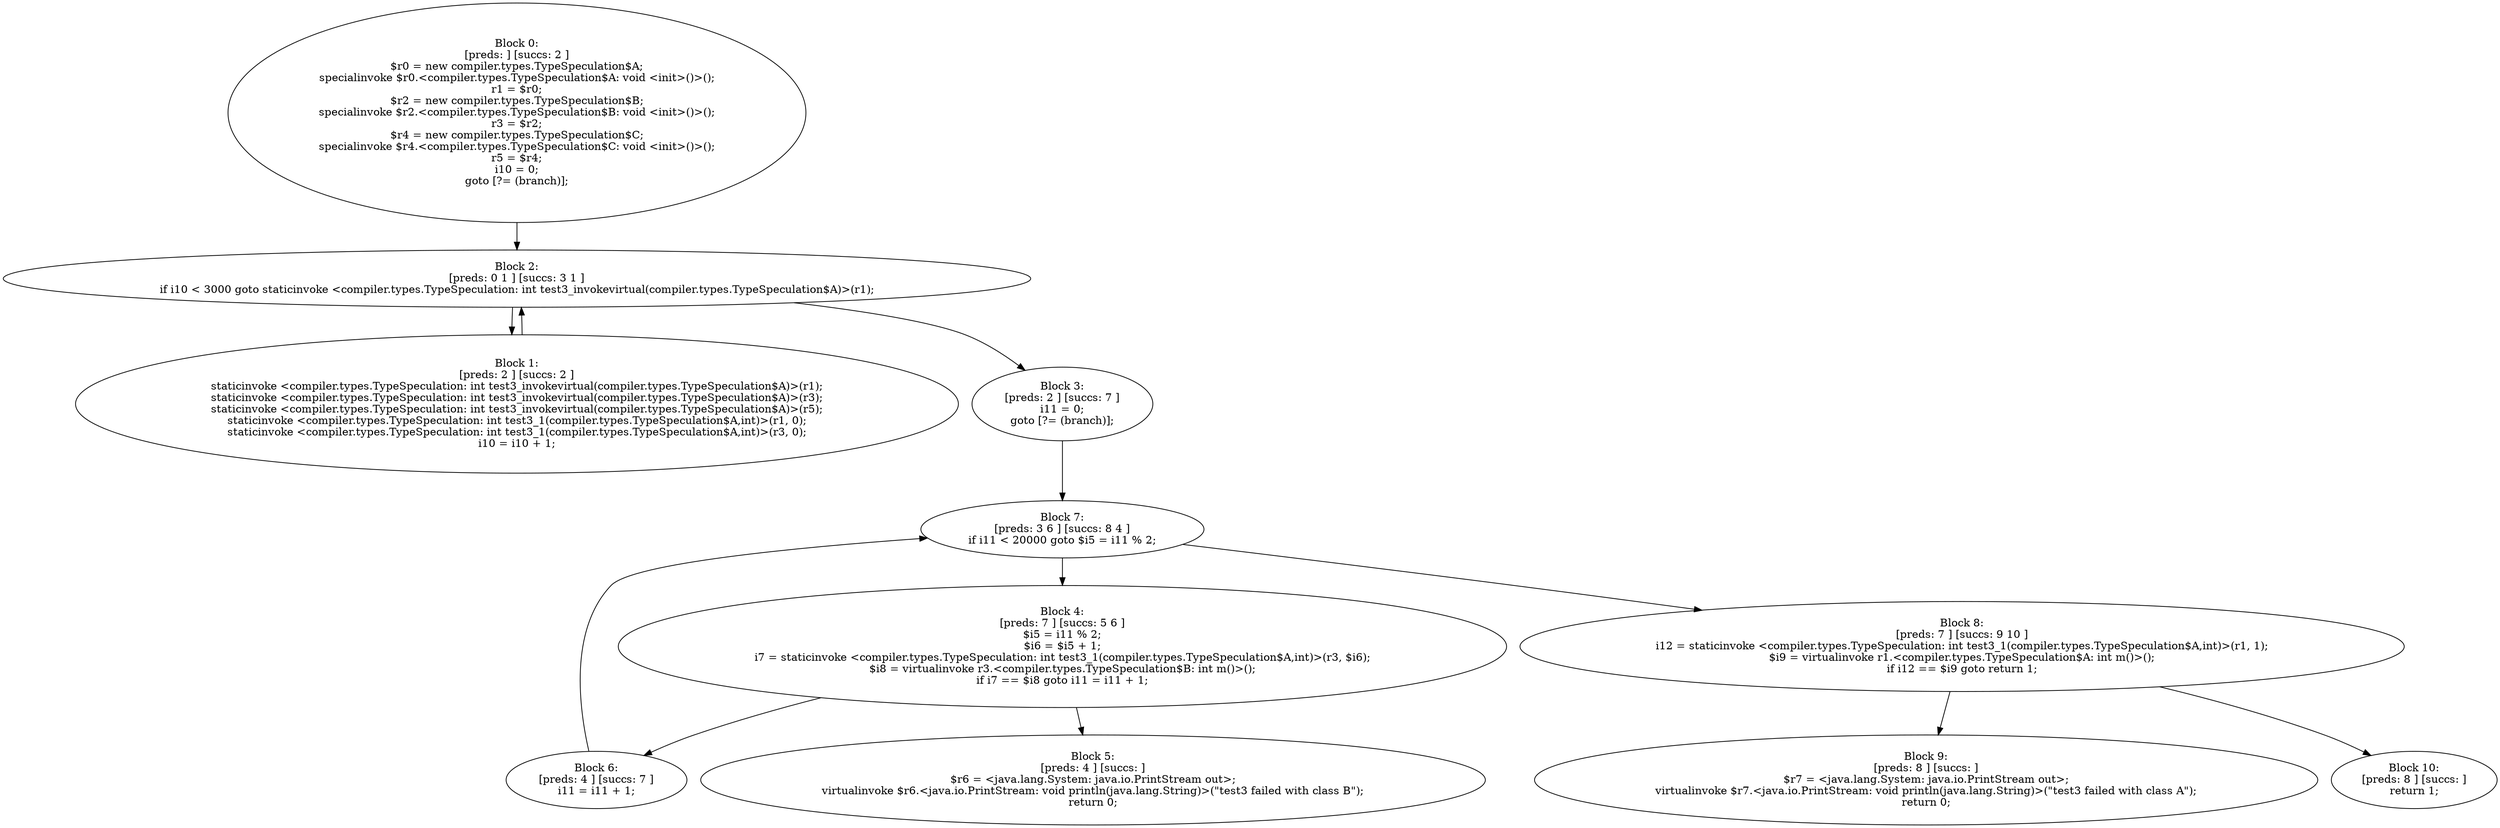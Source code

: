 digraph "unitGraph" {
    "Block 0:
[preds: ] [succs: 2 ]
$r0 = new compiler.types.TypeSpeculation$A;
specialinvoke $r0.<compiler.types.TypeSpeculation$A: void <init>()>();
r1 = $r0;
$r2 = new compiler.types.TypeSpeculation$B;
specialinvoke $r2.<compiler.types.TypeSpeculation$B: void <init>()>();
r3 = $r2;
$r4 = new compiler.types.TypeSpeculation$C;
specialinvoke $r4.<compiler.types.TypeSpeculation$C: void <init>()>();
r5 = $r4;
i10 = 0;
goto [?= (branch)];
"
    "Block 1:
[preds: 2 ] [succs: 2 ]
staticinvoke <compiler.types.TypeSpeculation: int test3_invokevirtual(compiler.types.TypeSpeculation$A)>(r1);
staticinvoke <compiler.types.TypeSpeculation: int test3_invokevirtual(compiler.types.TypeSpeculation$A)>(r3);
staticinvoke <compiler.types.TypeSpeculation: int test3_invokevirtual(compiler.types.TypeSpeculation$A)>(r5);
staticinvoke <compiler.types.TypeSpeculation: int test3_1(compiler.types.TypeSpeculation$A,int)>(r1, 0);
staticinvoke <compiler.types.TypeSpeculation: int test3_1(compiler.types.TypeSpeculation$A,int)>(r3, 0);
i10 = i10 + 1;
"
    "Block 2:
[preds: 0 1 ] [succs: 3 1 ]
if i10 < 3000 goto staticinvoke <compiler.types.TypeSpeculation: int test3_invokevirtual(compiler.types.TypeSpeculation$A)>(r1);
"
    "Block 3:
[preds: 2 ] [succs: 7 ]
i11 = 0;
goto [?= (branch)];
"
    "Block 4:
[preds: 7 ] [succs: 5 6 ]
$i5 = i11 % 2;
$i6 = $i5 + 1;
i7 = staticinvoke <compiler.types.TypeSpeculation: int test3_1(compiler.types.TypeSpeculation$A,int)>(r3, $i6);
$i8 = virtualinvoke r3.<compiler.types.TypeSpeculation$B: int m()>();
if i7 == $i8 goto i11 = i11 + 1;
"
    "Block 5:
[preds: 4 ] [succs: ]
$r6 = <java.lang.System: java.io.PrintStream out>;
virtualinvoke $r6.<java.io.PrintStream: void println(java.lang.String)>(\"test3 failed with class B\");
return 0;
"
    "Block 6:
[preds: 4 ] [succs: 7 ]
i11 = i11 + 1;
"
    "Block 7:
[preds: 3 6 ] [succs: 8 4 ]
if i11 < 20000 goto $i5 = i11 % 2;
"
    "Block 8:
[preds: 7 ] [succs: 9 10 ]
i12 = staticinvoke <compiler.types.TypeSpeculation: int test3_1(compiler.types.TypeSpeculation$A,int)>(r1, 1);
$i9 = virtualinvoke r1.<compiler.types.TypeSpeculation$A: int m()>();
if i12 == $i9 goto return 1;
"
    "Block 9:
[preds: 8 ] [succs: ]
$r7 = <java.lang.System: java.io.PrintStream out>;
virtualinvoke $r7.<java.io.PrintStream: void println(java.lang.String)>(\"test3 failed with class A\");
return 0;
"
    "Block 10:
[preds: 8 ] [succs: ]
return 1;
"
    "Block 0:
[preds: ] [succs: 2 ]
$r0 = new compiler.types.TypeSpeculation$A;
specialinvoke $r0.<compiler.types.TypeSpeculation$A: void <init>()>();
r1 = $r0;
$r2 = new compiler.types.TypeSpeculation$B;
specialinvoke $r2.<compiler.types.TypeSpeculation$B: void <init>()>();
r3 = $r2;
$r4 = new compiler.types.TypeSpeculation$C;
specialinvoke $r4.<compiler.types.TypeSpeculation$C: void <init>()>();
r5 = $r4;
i10 = 0;
goto [?= (branch)];
"->"Block 2:
[preds: 0 1 ] [succs: 3 1 ]
if i10 < 3000 goto staticinvoke <compiler.types.TypeSpeculation: int test3_invokevirtual(compiler.types.TypeSpeculation$A)>(r1);
";
    "Block 1:
[preds: 2 ] [succs: 2 ]
staticinvoke <compiler.types.TypeSpeculation: int test3_invokevirtual(compiler.types.TypeSpeculation$A)>(r1);
staticinvoke <compiler.types.TypeSpeculation: int test3_invokevirtual(compiler.types.TypeSpeculation$A)>(r3);
staticinvoke <compiler.types.TypeSpeculation: int test3_invokevirtual(compiler.types.TypeSpeculation$A)>(r5);
staticinvoke <compiler.types.TypeSpeculation: int test3_1(compiler.types.TypeSpeculation$A,int)>(r1, 0);
staticinvoke <compiler.types.TypeSpeculation: int test3_1(compiler.types.TypeSpeculation$A,int)>(r3, 0);
i10 = i10 + 1;
"->"Block 2:
[preds: 0 1 ] [succs: 3 1 ]
if i10 < 3000 goto staticinvoke <compiler.types.TypeSpeculation: int test3_invokevirtual(compiler.types.TypeSpeculation$A)>(r1);
";
    "Block 2:
[preds: 0 1 ] [succs: 3 1 ]
if i10 < 3000 goto staticinvoke <compiler.types.TypeSpeculation: int test3_invokevirtual(compiler.types.TypeSpeculation$A)>(r1);
"->"Block 3:
[preds: 2 ] [succs: 7 ]
i11 = 0;
goto [?= (branch)];
";
    "Block 2:
[preds: 0 1 ] [succs: 3 1 ]
if i10 < 3000 goto staticinvoke <compiler.types.TypeSpeculation: int test3_invokevirtual(compiler.types.TypeSpeculation$A)>(r1);
"->"Block 1:
[preds: 2 ] [succs: 2 ]
staticinvoke <compiler.types.TypeSpeculation: int test3_invokevirtual(compiler.types.TypeSpeculation$A)>(r1);
staticinvoke <compiler.types.TypeSpeculation: int test3_invokevirtual(compiler.types.TypeSpeculation$A)>(r3);
staticinvoke <compiler.types.TypeSpeculation: int test3_invokevirtual(compiler.types.TypeSpeculation$A)>(r5);
staticinvoke <compiler.types.TypeSpeculation: int test3_1(compiler.types.TypeSpeculation$A,int)>(r1, 0);
staticinvoke <compiler.types.TypeSpeculation: int test3_1(compiler.types.TypeSpeculation$A,int)>(r3, 0);
i10 = i10 + 1;
";
    "Block 3:
[preds: 2 ] [succs: 7 ]
i11 = 0;
goto [?= (branch)];
"->"Block 7:
[preds: 3 6 ] [succs: 8 4 ]
if i11 < 20000 goto $i5 = i11 % 2;
";
    "Block 4:
[preds: 7 ] [succs: 5 6 ]
$i5 = i11 % 2;
$i6 = $i5 + 1;
i7 = staticinvoke <compiler.types.TypeSpeculation: int test3_1(compiler.types.TypeSpeculation$A,int)>(r3, $i6);
$i8 = virtualinvoke r3.<compiler.types.TypeSpeculation$B: int m()>();
if i7 == $i8 goto i11 = i11 + 1;
"->"Block 5:
[preds: 4 ] [succs: ]
$r6 = <java.lang.System: java.io.PrintStream out>;
virtualinvoke $r6.<java.io.PrintStream: void println(java.lang.String)>(\"test3 failed with class B\");
return 0;
";
    "Block 4:
[preds: 7 ] [succs: 5 6 ]
$i5 = i11 % 2;
$i6 = $i5 + 1;
i7 = staticinvoke <compiler.types.TypeSpeculation: int test3_1(compiler.types.TypeSpeculation$A,int)>(r3, $i6);
$i8 = virtualinvoke r3.<compiler.types.TypeSpeculation$B: int m()>();
if i7 == $i8 goto i11 = i11 + 1;
"->"Block 6:
[preds: 4 ] [succs: 7 ]
i11 = i11 + 1;
";
    "Block 6:
[preds: 4 ] [succs: 7 ]
i11 = i11 + 1;
"->"Block 7:
[preds: 3 6 ] [succs: 8 4 ]
if i11 < 20000 goto $i5 = i11 % 2;
";
    "Block 7:
[preds: 3 6 ] [succs: 8 4 ]
if i11 < 20000 goto $i5 = i11 % 2;
"->"Block 8:
[preds: 7 ] [succs: 9 10 ]
i12 = staticinvoke <compiler.types.TypeSpeculation: int test3_1(compiler.types.TypeSpeculation$A,int)>(r1, 1);
$i9 = virtualinvoke r1.<compiler.types.TypeSpeculation$A: int m()>();
if i12 == $i9 goto return 1;
";
    "Block 7:
[preds: 3 6 ] [succs: 8 4 ]
if i11 < 20000 goto $i5 = i11 % 2;
"->"Block 4:
[preds: 7 ] [succs: 5 6 ]
$i5 = i11 % 2;
$i6 = $i5 + 1;
i7 = staticinvoke <compiler.types.TypeSpeculation: int test3_1(compiler.types.TypeSpeculation$A,int)>(r3, $i6);
$i8 = virtualinvoke r3.<compiler.types.TypeSpeculation$B: int m()>();
if i7 == $i8 goto i11 = i11 + 1;
";
    "Block 8:
[preds: 7 ] [succs: 9 10 ]
i12 = staticinvoke <compiler.types.TypeSpeculation: int test3_1(compiler.types.TypeSpeculation$A,int)>(r1, 1);
$i9 = virtualinvoke r1.<compiler.types.TypeSpeculation$A: int m()>();
if i12 == $i9 goto return 1;
"->"Block 9:
[preds: 8 ] [succs: ]
$r7 = <java.lang.System: java.io.PrintStream out>;
virtualinvoke $r7.<java.io.PrintStream: void println(java.lang.String)>(\"test3 failed with class A\");
return 0;
";
    "Block 8:
[preds: 7 ] [succs: 9 10 ]
i12 = staticinvoke <compiler.types.TypeSpeculation: int test3_1(compiler.types.TypeSpeculation$A,int)>(r1, 1);
$i9 = virtualinvoke r1.<compiler.types.TypeSpeculation$A: int m()>();
if i12 == $i9 goto return 1;
"->"Block 10:
[preds: 8 ] [succs: ]
return 1;
";
}
